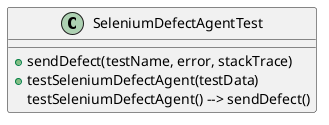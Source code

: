 @startuml SeleniumDefectAgentTestClass
class SeleniumDefectAgentTest {
    + sendDefect(testName, error, stackTrace)
    + testSeleniumDefectAgent(testData)
}

SeleniumDefectAgentTest : testSeleniumDefectAgent() --> sendDefect()
@enduml